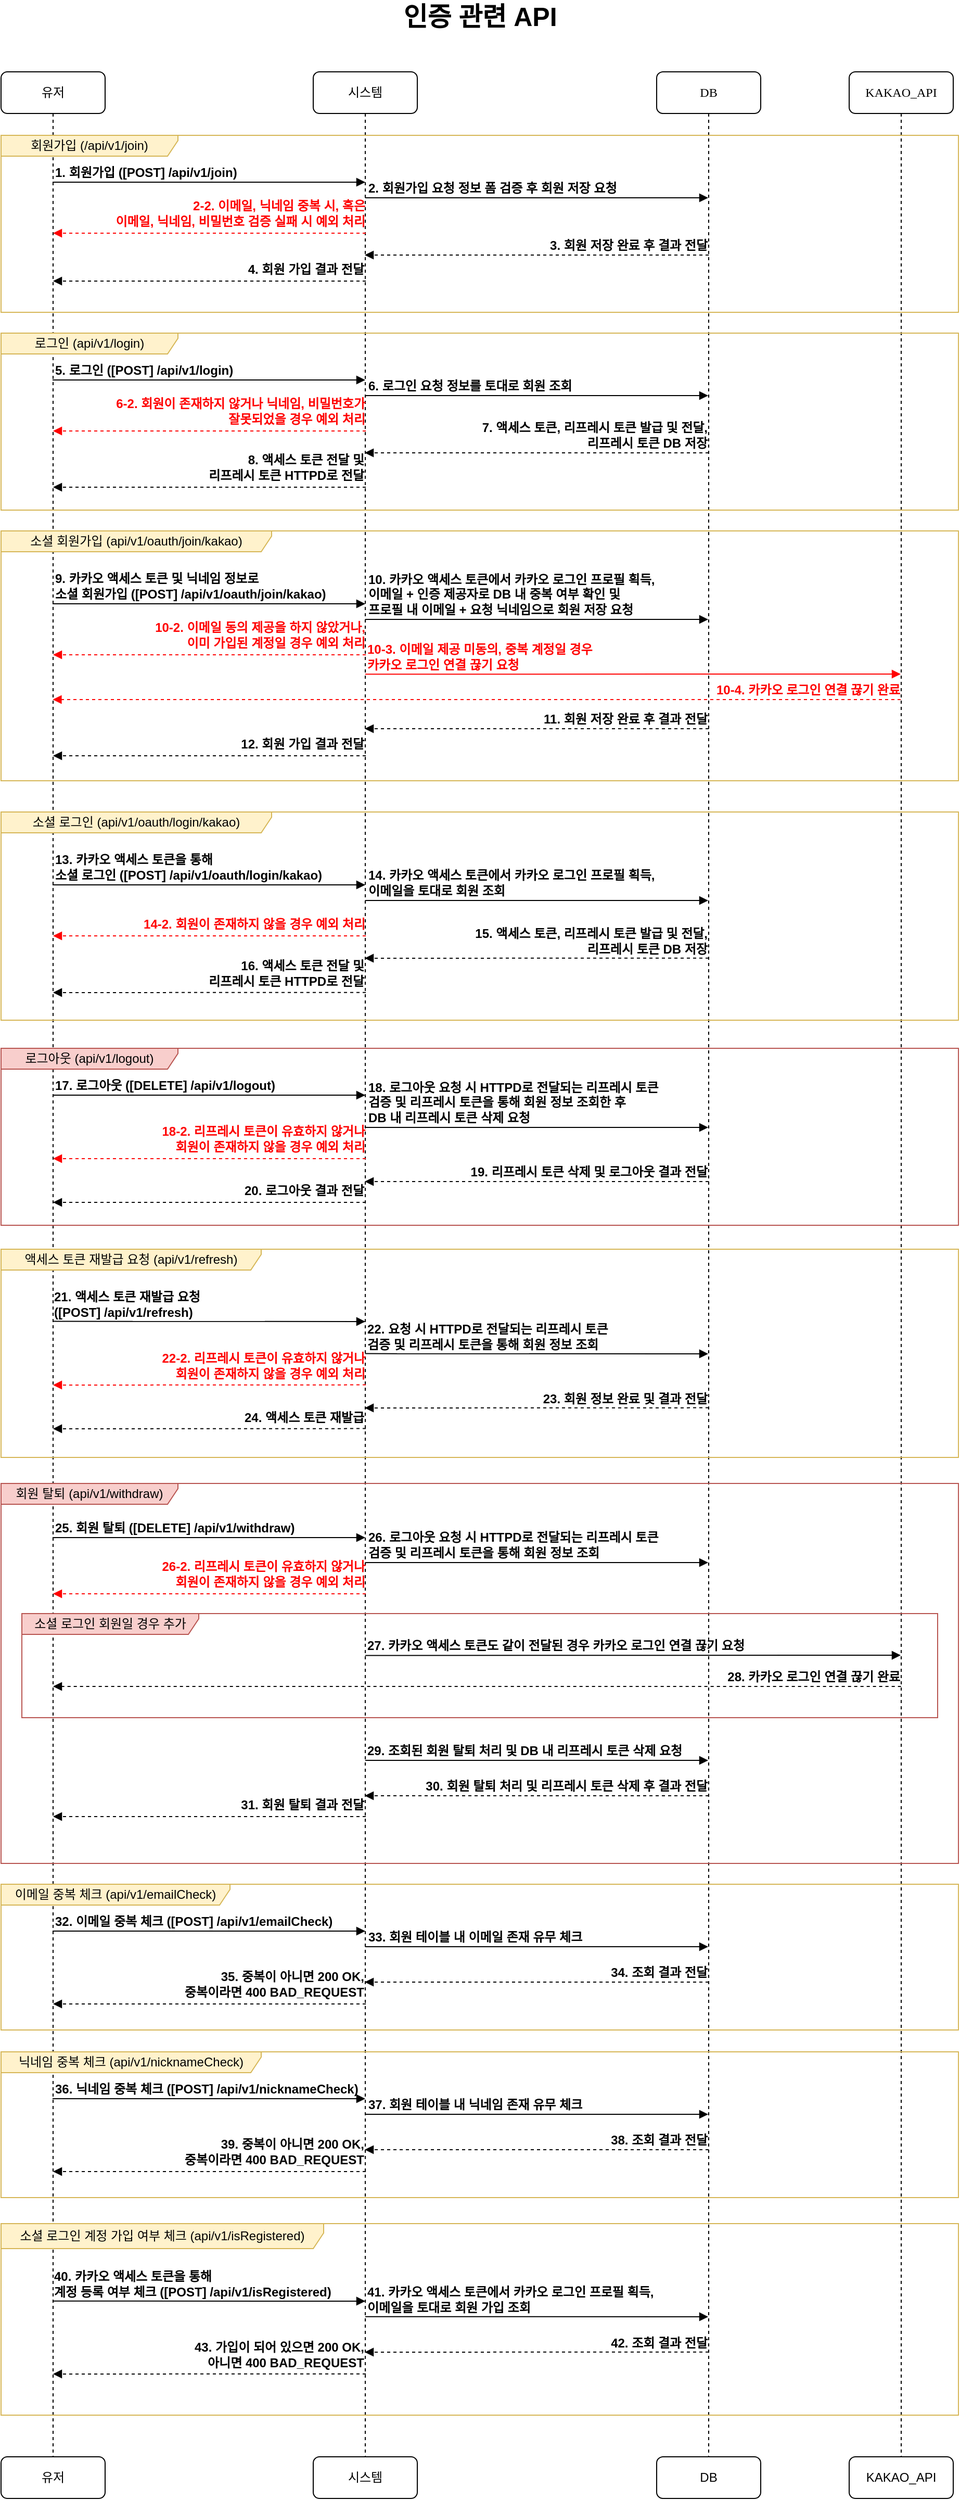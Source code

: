 <mxfile version="21.2.9" type="device">
  <diagram name="Page-1" id="13e1069c-82ec-6db2-03f1-153e76fe0fe0">
    <mxGraphModel dx="2206" dy="1175" grid="1" gridSize="10" guides="1" tooltips="1" connect="1" arrows="1" fold="1" page="1" pageScale="1" pageWidth="1100" pageHeight="850" background="none" math="0" shadow="0">
      <root>
        <mxCell id="0" />
        <mxCell id="1" parent="0" />
        <mxCell id="7baba1c4bc27f4b0-2" value="시스템" style="shape=umlLifeline;perimeter=lifelinePerimeter;whiteSpace=wrap;html=1;container=1;collapsible=0;recursiveResize=0;outlineConnect=0;rounded=1;shadow=0;comic=0;labelBackgroundColor=none;strokeWidth=1;fontFamily=Verdana;fontSize=12;align=center;" parent="1" vertex="1">
          <mxGeometry x="380" y="109" width="100" height="2291" as="geometry" />
        </mxCell>
        <mxCell id="d7kwrDIypniRsh-_axAG-21" value="&lt;div style=&quot;&quot;&gt;&lt;span style=&quot;background-color: initial;&quot;&gt;&lt;font face=&quot;Helvetica&quot;&gt;4. 회원 가입 결과 전달&lt;/font&gt;&lt;/span&gt;&lt;/div&gt;" style="html=1;verticalAlign=bottom;endArrow=block;labelBackgroundColor=none;fontFamily=Verdana;fontSize=12;edgeStyle=elbowEdgeStyle;elbow=vertical;align=right;dashed=1;fontStyle=1" parent="7baba1c4bc27f4b0-2" edge="1">
          <mxGeometry x="-0.997" y="-2" relative="1" as="geometry">
            <mxPoint x="50.5" y="201" as="sourcePoint" />
            <mxPoint x="-250" y="201" as="targetPoint" />
            <mxPoint as="offset" />
          </mxGeometry>
        </mxCell>
        <mxCell id="7baba1c4bc27f4b0-3" value="DB" style="shape=umlLifeline;perimeter=lifelinePerimeter;whiteSpace=wrap;html=1;container=1;collapsible=0;recursiveResize=0;outlineConnect=0;rounded=1;shadow=0;comic=0;labelBackgroundColor=none;strokeWidth=1;fontFamily=Verdana;fontSize=12;align=center;" parent="1" vertex="1">
          <mxGeometry x="710" y="109" width="100" height="2291" as="geometry" />
        </mxCell>
        <mxCell id="7baba1c4bc27f4b0-4" value="KAKAO_API" style="shape=umlLifeline;perimeter=lifelinePerimeter;whiteSpace=wrap;html=1;container=1;collapsible=0;recursiveResize=0;outlineConnect=0;rounded=1;shadow=0;comic=0;labelBackgroundColor=none;strokeWidth=1;fontFamily=Verdana;fontSize=12;align=center;" parent="1" vertex="1">
          <mxGeometry x="895" y="109" width="100" height="2291" as="geometry" />
        </mxCell>
        <mxCell id="7baba1c4bc27f4b0-8" value="유저" style="shape=umlLifeline;perimeter=lifelinePerimeter;whiteSpace=wrap;html=1;container=1;collapsible=0;recursiveResize=0;outlineConnect=0;rounded=1;shadow=0;comic=0;labelBackgroundColor=none;strokeWidth=1;fontFamily=Verdana;fontSize=12;align=center;" parent="1" vertex="1">
          <mxGeometry x="80" y="109" width="100" height="2291" as="geometry" />
        </mxCell>
        <mxCell id="7baba1c4bc27f4b0-11" value="&lt;font face=&quot;Helvetica&quot;&gt;1. 회원가입 ([POST] /api/v1/join)&lt;/font&gt;" style="html=1;verticalAlign=bottom;endArrow=block;labelBackgroundColor=none;fontFamily=Verdana;fontSize=12;edgeStyle=elbowEdgeStyle;elbow=vertical;align=left;fontStyle=1" parent="1" edge="1">
          <mxGeometry x="-1" relative="1" as="geometry">
            <mxPoint x="129.5" y="215" as="sourcePoint" />
            <mxPoint x="430" y="215" as="targetPoint" />
            <mxPoint as="offset" />
          </mxGeometry>
        </mxCell>
        <mxCell id="d7kwrDIypniRsh-_axAG-28" value="유저" style="rounded=1;whiteSpace=wrap;html=1;fontSize=12;" parent="1" vertex="1">
          <mxGeometry x="80" y="2400" width="100" height="40" as="geometry" />
        </mxCell>
        <mxCell id="d7kwrDIypniRsh-_axAG-29" value="시스템" style="rounded=1;whiteSpace=wrap;html=1;fontSize=12;" parent="1" vertex="1">
          <mxGeometry x="380" y="2400" width="100" height="40" as="geometry" />
        </mxCell>
        <mxCell id="d7kwrDIypniRsh-_axAG-30" value="DB" style="rounded=1;whiteSpace=wrap;html=1;fontSize=12;" parent="1" vertex="1">
          <mxGeometry x="710" y="2400" width="100" height="40" as="geometry" />
        </mxCell>
        <mxCell id="d7kwrDIypniRsh-_axAG-31" value="KAKAO_API" style="rounded=1;whiteSpace=wrap;html=1;fontSize=12;" parent="1" vertex="1">
          <mxGeometry x="895" y="2400" width="100" height="40" as="geometry" />
        </mxCell>
        <mxCell id="d7kwrDIypniRsh-_axAG-33" value="&lt;span style=&quot;font-size: 25px;&quot;&gt;&lt;b&gt;인증 관련 API&lt;/b&gt;&lt;/span&gt;" style="text;html=1;strokeColor=none;fillColor=none;align=center;verticalAlign=middle;whiteSpace=wrap;rounded=0;fontSize=12;" parent="1" vertex="1">
          <mxGeometry x="297.5" y="40" width="485" height="30" as="geometry" />
        </mxCell>
        <mxCell id="XTyQyYrYn9rvqkkp8Cmc-2" value="&lt;font face=&quot;Helvetica&quot;&gt;3. 회원 저장 완료 후 결과 전달&lt;br&gt;&lt;/font&gt;" style="html=1;verticalAlign=bottom;endArrow=block;labelBackgroundColor=none;fontFamily=Verdana;fontSize=12;edgeStyle=elbowEdgeStyle;elbow=vertical;align=right;dashed=1;fontStyle=1" parent="1" edge="1">
          <mxGeometry x="-1" relative="1" as="geometry">
            <mxPoint x="760" y="285" as="sourcePoint" />
            <mxPoint x="429.5" y="285" as="targetPoint" />
            <mxPoint as="offset" />
          </mxGeometry>
        </mxCell>
        <mxCell id="XTyQyYrYn9rvqkkp8Cmc-4" value="회원가입 (/api/v1/join)" style="shape=umlFrame;whiteSpace=wrap;html=1;pointerEvents=0;width=170;height=20;fillColor=#fff2cc;strokeColor=#d6b656;" parent="1" vertex="1">
          <mxGeometry x="80" y="170" width="920" height="170" as="geometry" />
        </mxCell>
        <mxCell id="XTyQyYrYn9rvqkkp8Cmc-17" value="&lt;div style=&quot;&quot;&gt;&lt;font face=&quot;Helvetica&quot; color=&quot;#ff0000&quot;&gt;2-2. 이메일, 닉네임 중복 시, 혹은&lt;/font&gt;&lt;/div&gt;&lt;div style=&quot;&quot;&gt;&lt;font face=&quot;Helvetica&quot; color=&quot;#ff0000&quot;&gt;이메일, 닉네임, 비밀번호 검증 실패 시 예외 처리&lt;/font&gt;&lt;/div&gt;" style="html=1;verticalAlign=bottom;endArrow=block;labelBackgroundColor=none;fontFamily=Verdana;fontSize=12;edgeStyle=elbowEdgeStyle;elbow=vertical;align=right;dashed=1;fontStyle=1;strokeColor=#ff0000;" parent="1" edge="1">
          <mxGeometry x="-1" y="-2" relative="1" as="geometry">
            <mxPoint x="430.5" y="264" as="sourcePoint" />
            <mxPoint x="130" y="264" as="targetPoint" />
            <mxPoint as="offset" />
          </mxGeometry>
        </mxCell>
        <mxCell id="d7kwrDIypniRsh-_axAG-19" value="2. 회원가입 요청 정보 폼 검증 후 회원 저장 요청" style="html=1;verticalAlign=bottom;endArrow=block;labelBackgroundColor=none;fontFamily=Helvetica;fontSize=12;edgeStyle=elbowEdgeStyle;elbow=vertical;align=left;exitX=0.5;exitY=0.193;exitDx=0;exitDy=0;exitPerimeter=0;fontStyle=1" parent="1" edge="1">
          <mxGeometry x="-0.998" relative="1" as="geometry">
            <mxPoint x="430" y="230" as="sourcePoint" />
            <mxPoint x="759.5" y="230" as="targetPoint" />
            <mxPoint as="offset" />
          </mxGeometry>
        </mxCell>
        <mxCell id="efj_H7i_S5H2ew-vdAwM-2" value="&lt;div style=&quot;&quot;&gt;&lt;span style=&quot;background-color: initial;&quot;&gt;&lt;font face=&quot;Helvetica&quot;&gt;8. 액세스 토큰 전달 및&lt;/font&gt;&lt;/span&gt;&lt;/div&gt;&lt;div style=&quot;&quot;&gt;&lt;span style=&quot;background-color: initial;&quot;&gt;&lt;font face=&quot;Helvetica&quot;&gt;리프레시 토큰 HTTPD로 전달&lt;/font&gt;&lt;/span&gt;&lt;/div&gt;" style="html=1;verticalAlign=bottom;endArrow=block;labelBackgroundColor=none;fontFamily=Verdana;fontSize=12;edgeStyle=elbowEdgeStyle;elbow=vertical;align=right;dashed=1;fontStyle=1" edge="1" parent="1">
          <mxGeometry x="-0.997" y="-2" relative="1" as="geometry">
            <mxPoint x="430.5" y="508" as="sourcePoint" />
            <mxPoint x="130" y="508" as="targetPoint" />
            <mxPoint as="offset" />
          </mxGeometry>
        </mxCell>
        <mxCell id="efj_H7i_S5H2ew-vdAwM-3" value="&lt;font face=&quot;Helvetica&quot;&gt;5. 로그인 ([POST] /api/v1/login)&lt;/font&gt;" style="html=1;verticalAlign=bottom;endArrow=block;labelBackgroundColor=none;fontFamily=Verdana;fontSize=12;edgeStyle=elbowEdgeStyle;elbow=vertical;align=left;fontStyle=1" edge="1" parent="1">
          <mxGeometry x="-1" relative="1" as="geometry">
            <mxPoint x="129.5" y="405" as="sourcePoint" />
            <mxPoint x="430" y="405" as="targetPoint" />
            <mxPoint as="offset" />
          </mxGeometry>
        </mxCell>
        <mxCell id="efj_H7i_S5H2ew-vdAwM-4" value="&lt;font face=&quot;Helvetica&quot;&gt;7. 액세스 토큰, 리프레시 토큰 발급 및 전달,&lt;br&gt;리프레시 토큰 DB 저장&lt;br&gt;&lt;/font&gt;" style="html=1;verticalAlign=bottom;endArrow=block;labelBackgroundColor=none;fontFamily=Verdana;fontSize=12;edgeStyle=elbowEdgeStyle;elbow=vertical;align=right;dashed=1;fontStyle=1" edge="1" parent="1">
          <mxGeometry x="-1" relative="1" as="geometry">
            <mxPoint x="760" y="475" as="sourcePoint" />
            <mxPoint x="429.5" y="475" as="targetPoint" />
            <mxPoint as="offset" />
          </mxGeometry>
        </mxCell>
        <mxCell id="efj_H7i_S5H2ew-vdAwM-5" value="로그인 (api/v1/login)" style="shape=umlFrame;whiteSpace=wrap;html=1;pointerEvents=0;width=170;height=20;fillColor=#fff2cc;strokeColor=#d6b656;" vertex="1" parent="1">
          <mxGeometry x="80" y="360" width="920" height="170" as="geometry" />
        </mxCell>
        <mxCell id="efj_H7i_S5H2ew-vdAwM-6" value="&lt;div style=&quot;&quot;&gt;&lt;font face=&quot;Helvetica&quot; color=&quot;#ff0000&quot;&gt;6-2. 회원이 존재하지 않거나 닉네임, 비밀번호가&lt;/font&gt;&lt;/div&gt;&lt;div style=&quot;&quot;&gt;&lt;font face=&quot;Helvetica&quot; color=&quot;#ff0000&quot;&gt;잘못되었을 경우 예외 처리&lt;/font&gt;&lt;/div&gt;" style="html=1;verticalAlign=bottom;endArrow=block;labelBackgroundColor=none;fontFamily=Verdana;fontSize=12;edgeStyle=elbowEdgeStyle;elbow=vertical;align=right;dashed=1;fontStyle=1;strokeColor=#ff0000;" edge="1" parent="1">
          <mxGeometry x="-1" y="-2" relative="1" as="geometry">
            <mxPoint x="430.5" y="454" as="sourcePoint" />
            <mxPoint x="130" y="454" as="targetPoint" />
            <mxPoint as="offset" />
          </mxGeometry>
        </mxCell>
        <mxCell id="efj_H7i_S5H2ew-vdAwM-7" value="6. 로그인 요청 정보를 토대로 회원 조회" style="html=1;verticalAlign=bottom;endArrow=block;labelBackgroundColor=none;fontFamily=Helvetica;fontSize=12;edgeStyle=elbowEdgeStyle;elbow=vertical;align=left;exitX=0.5;exitY=0.193;exitDx=0;exitDy=0;exitPerimeter=0;fontStyle=1" edge="1" parent="1">
          <mxGeometry x="-0.998" relative="1" as="geometry">
            <mxPoint x="430" y="420" as="sourcePoint" />
            <mxPoint x="759.5" y="420" as="targetPoint" />
            <mxPoint as="offset" />
          </mxGeometry>
        </mxCell>
        <mxCell id="efj_H7i_S5H2ew-vdAwM-9" value="&lt;div style=&quot;&quot;&gt;&lt;span style=&quot;background-color: initial;&quot;&gt;&lt;font face=&quot;Helvetica&quot;&gt;12. 회원 가입 결과 전달&lt;/font&gt;&lt;/span&gt;&lt;/div&gt;" style="html=1;verticalAlign=bottom;endArrow=block;labelBackgroundColor=none;fontFamily=Verdana;fontSize=12;edgeStyle=elbowEdgeStyle;elbow=vertical;align=right;dashed=1;fontStyle=1" edge="1" parent="1">
          <mxGeometry x="-0.997" y="-2" relative="1" as="geometry">
            <mxPoint x="430.5" y="766" as="sourcePoint" />
            <mxPoint x="130" y="766" as="targetPoint" />
            <mxPoint as="offset" />
          </mxGeometry>
        </mxCell>
        <mxCell id="efj_H7i_S5H2ew-vdAwM-10" value="&lt;font face=&quot;Helvetica&quot;&gt;9. 카카오 액세스 토큰 및 닉네임 정보로&lt;br&gt;소셜 회원가입 ([POST] /api/v1/oauth/join/kakao)&lt;/font&gt;" style="html=1;verticalAlign=bottom;endArrow=block;labelBackgroundColor=none;fontFamily=Verdana;fontSize=12;edgeStyle=elbowEdgeStyle;elbow=vertical;align=left;fontStyle=1" edge="1" parent="1">
          <mxGeometry x="-0.998" relative="1" as="geometry">
            <mxPoint x="129.5" y="620" as="sourcePoint" />
            <mxPoint x="430" y="620" as="targetPoint" />
            <mxPoint as="offset" />
          </mxGeometry>
        </mxCell>
        <mxCell id="efj_H7i_S5H2ew-vdAwM-11" value="&lt;font face=&quot;Helvetica&quot;&gt;11. 회원 저장 완료 후 결과 전달&lt;br&gt;&lt;/font&gt;" style="html=1;verticalAlign=bottom;endArrow=block;labelBackgroundColor=none;fontFamily=Verdana;fontSize=12;edgeStyle=elbowEdgeStyle;elbow=vertical;align=right;dashed=1;fontStyle=1" edge="1" parent="1">
          <mxGeometry x="-1" relative="1" as="geometry">
            <mxPoint x="760" y="740" as="sourcePoint" />
            <mxPoint x="429.5" y="740" as="targetPoint" />
            <mxPoint as="offset" />
          </mxGeometry>
        </mxCell>
        <mxCell id="efj_H7i_S5H2ew-vdAwM-12" value="소셜 회원가입 (api/v1/oauth/join/kakao)" style="shape=umlFrame;whiteSpace=wrap;html=1;pointerEvents=0;width=260;height=20;fillColor=#fff2cc;strokeColor=#d6b656;" vertex="1" parent="1">
          <mxGeometry x="80" y="550" width="920" height="240" as="geometry" />
        </mxCell>
        <mxCell id="efj_H7i_S5H2ew-vdAwM-13" value="&lt;div style=&quot;&quot;&gt;&lt;font face=&quot;Helvetica&quot; color=&quot;#ff0000&quot;&gt;10-2. 이메일 동의 제공을 하지 않았거나,&lt;/font&gt;&lt;/div&gt;&lt;div style=&quot;&quot;&gt;&lt;font face=&quot;Helvetica&quot; color=&quot;#ff0000&quot;&gt;이미 가입된 계정일 경우 예외 처리&lt;/font&gt;&lt;/div&gt;" style="html=1;verticalAlign=bottom;endArrow=block;labelBackgroundColor=none;fontFamily=Verdana;fontSize=12;edgeStyle=elbowEdgeStyle;elbow=vertical;align=right;dashed=1;fontStyle=1;strokeColor=#ff0000;" edge="1" parent="1">
          <mxGeometry x="-1" y="-2" relative="1" as="geometry">
            <mxPoint x="430.5" y="669" as="sourcePoint" />
            <mxPoint x="130" y="669" as="targetPoint" />
            <mxPoint as="offset" />
          </mxGeometry>
        </mxCell>
        <mxCell id="efj_H7i_S5H2ew-vdAwM-14" value="10. 카카오 액세스 토큰에서 카카오 로그인 프로필 획득,&lt;br&gt;이메일 + 인증 제공자로 DB 내 중복 여부 확인 및&lt;br&gt;프로필 내 이메일 + 요청 닉네임으로 회원 저장 요청" style="html=1;verticalAlign=bottom;endArrow=block;labelBackgroundColor=none;fontFamily=Helvetica;fontSize=12;edgeStyle=elbowEdgeStyle;elbow=vertical;align=left;exitX=0.5;exitY=0.193;exitDx=0;exitDy=0;exitPerimeter=0;fontStyle=1" edge="1" parent="1">
          <mxGeometry x="-0.998" relative="1" as="geometry">
            <mxPoint x="430" y="635" as="sourcePoint" />
            <mxPoint x="759.5" y="635" as="targetPoint" />
            <mxPoint as="offset" />
          </mxGeometry>
        </mxCell>
        <mxCell id="efj_H7i_S5H2ew-vdAwM-17" value="&lt;font face=&quot;Helvetica&quot;&gt;10-4. 카카오 로그인 연결 끊기 완료&lt;br&gt;&lt;/font&gt;" style="html=1;verticalAlign=bottom;endArrow=block;labelBackgroundColor=none;fontFamily=Verdana;fontSize=12;edgeStyle=elbowEdgeStyle;elbow=vertical;align=right;dashed=1;fontStyle=1;fontColor=#ff0000;strokeColor=#ff0000;" edge="1" parent="1">
          <mxGeometry x="-1" relative="1" as="geometry">
            <mxPoint x="944.5" y="712" as="sourcePoint" />
            <mxPoint x="129.667" y="712" as="targetPoint" />
            <mxPoint as="offset" />
            <Array as="points">
              <mxPoint x="392" y="712" />
            </Array>
          </mxGeometry>
        </mxCell>
        <mxCell id="efj_H7i_S5H2ew-vdAwM-19" value="&lt;font face=&quot;Helvetica&quot;&gt;13. 카카오 액세스 토큰을 통해&lt;br&gt;소셜 로그인 ([POST] /api/v1/oauth/login/kakao)&lt;/font&gt;" style="html=1;verticalAlign=bottom;endArrow=block;labelBackgroundColor=none;fontFamily=Verdana;fontSize=12;edgeStyle=elbowEdgeStyle;elbow=vertical;align=left;fontStyle=1" edge="1" parent="1">
          <mxGeometry x="-0.998" relative="1" as="geometry">
            <mxPoint x="129.5" y="890" as="sourcePoint" />
            <mxPoint x="430" y="890" as="targetPoint" />
            <mxPoint as="offset" />
          </mxGeometry>
        </mxCell>
        <mxCell id="efj_H7i_S5H2ew-vdAwM-21" value="소셜 로그인 (api/v1/oauth/login/kakao)" style="shape=umlFrame;whiteSpace=wrap;html=1;pointerEvents=0;width=260;height=20;fillColor=#fff2cc;strokeColor=#d6b656;" vertex="1" parent="1">
          <mxGeometry x="80" y="820" width="920" height="200" as="geometry" />
        </mxCell>
        <mxCell id="efj_H7i_S5H2ew-vdAwM-22" value="&lt;div style=&quot;&quot;&gt;&lt;font face=&quot;Helvetica&quot; color=&quot;#ff0000&quot;&gt;14-2. 회원이 존재하지 않을 경우 예외 처리&lt;/font&gt;&lt;/div&gt;" style="html=1;verticalAlign=bottom;endArrow=block;labelBackgroundColor=none;fontFamily=Verdana;fontSize=12;edgeStyle=elbowEdgeStyle;elbow=vertical;align=right;dashed=1;fontStyle=1;strokeColor=#ff0000;" edge="1" parent="1">
          <mxGeometry x="-1" y="-2" relative="1" as="geometry">
            <mxPoint x="430.5" y="939" as="sourcePoint" />
            <mxPoint x="130" y="939" as="targetPoint" />
            <mxPoint as="offset" />
          </mxGeometry>
        </mxCell>
        <mxCell id="efj_H7i_S5H2ew-vdAwM-23" value="14. 카카오 액세스 토큰에서 카카오 로그인 프로필 획득,&lt;br&gt;이메일을 토대로 회원 조회" style="html=1;verticalAlign=bottom;endArrow=block;labelBackgroundColor=none;fontFamily=Helvetica;fontSize=12;edgeStyle=elbowEdgeStyle;elbow=vertical;align=left;exitX=0.5;exitY=0.193;exitDx=0;exitDy=0;exitPerimeter=0;fontStyle=1" edge="1" parent="1">
          <mxGeometry x="-0.998" relative="1" as="geometry">
            <mxPoint x="430" y="905" as="sourcePoint" />
            <mxPoint x="759.5" y="905" as="targetPoint" />
            <mxPoint as="offset" />
          </mxGeometry>
        </mxCell>
        <mxCell id="efj_H7i_S5H2ew-vdAwM-26" value="&lt;div style=&quot;&quot;&gt;&lt;span style=&quot;background-color: initial;&quot;&gt;&lt;font face=&quot;Helvetica&quot;&gt;16. 액세스 토큰 전달 및&lt;/font&gt;&lt;/span&gt;&lt;/div&gt;&lt;div style=&quot;&quot;&gt;&lt;span style=&quot;background-color: initial;&quot;&gt;&lt;font face=&quot;Helvetica&quot;&gt;리프레시 토큰 HTTPD로 전달&lt;/font&gt;&lt;/span&gt;&lt;/div&gt;" style="html=1;verticalAlign=bottom;endArrow=block;labelBackgroundColor=none;fontFamily=Verdana;fontSize=12;edgeStyle=elbowEdgeStyle;elbow=vertical;align=right;dashed=1;fontStyle=1" edge="1" parent="1">
          <mxGeometry x="-0.997" y="-2" relative="1" as="geometry">
            <mxPoint x="430.5" y="993.33" as="sourcePoint" />
            <mxPoint x="130" y="993.33" as="targetPoint" />
            <mxPoint as="offset" />
          </mxGeometry>
        </mxCell>
        <mxCell id="efj_H7i_S5H2ew-vdAwM-27" value="&lt;font face=&quot;Helvetica&quot;&gt;15. 액세스 토큰, 리프레시 토큰 발급 및 전달,&lt;br&gt;리프레시 토큰 DB 저장&lt;br&gt;&lt;/font&gt;" style="html=1;verticalAlign=bottom;endArrow=block;labelBackgroundColor=none;fontFamily=Verdana;fontSize=12;edgeStyle=elbowEdgeStyle;elbow=vertical;align=right;dashed=1;fontStyle=1" edge="1" parent="1">
          <mxGeometry x="-1" relative="1" as="geometry">
            <mxPoint x="760" y="960.33" as="sourcePoint" />
            <mxPoint x="429.5" y="960.33" as="targetPoint" />
            <mxPoint as="offset" />
          </mxGeometry>
        </mxCell>
        <mxCell id="efj_H7i_S5H2ew-vdAwM-28" value="&lt;div style=&quot;&quot;&gt;&lt;font face=&quot;Helvetica&quot;&gt;20. 로그아웃 결과 전달&lt;/font&gt;&lt;/div&gt;" style="html=1;verticalAlign=bottom;endArrow=block;labelBackgroundColor=none;fontFamily=Verdana;fontSize=12;edgeStyle=elbowEdgeStyle;elbow=vertical;align=right;dashed=1;fontStyle=1" edge="1" parent="1">
          <mxGeometry x="-0.997" y="-2" relative="1" as="geometry">
            <mxPoint x="430.5" y="1195" as="sourcePoint" />
            <mxPoint x="130" y="1195" as="targetPoint" />
            <mxPoint as="offset" />
          </mxGeometry>
        </mxCell>
        <mxCell id="efj_H7i_S5H2ew-vdAwM-29" value="&lt;font face=&quot;Helvetica&quot;&gt;17. 로그아웃 ([DELETE] /api/v1/logout)&lt;/font&gt;" style="html=1;verticalAlign=bottom;endArrow=block;labelBackgroundColor=none;fontFamily=Verdana;fontSize=12;edgeStyle=elbowEdgeStyle;elbow=vertical;align=left;fontStyle=1" edge="1" parent="1">
          <mxGeometry x="-1" relative="1" as="geometry">
            <mxPoint x="129.5" y="1092" as="sourcePoint" />
            <mxPoint x="430" y="1092" as="targetPoint" />
            <mxPoint as="offset" />
          </mxGeometry>
        </mxCell>
        <mxCell id="efj_H7i_S5H2ew-vdAwM-30" value="&lt;font face=&quot;Helvetica&quot;&gt;19. 리프레시 토큰 삭제 및 로그아웃 결과 전달&lt;br&gt;&lt;/font&gt;" style="html=1;verticalAlign=bottom;endArrow=block;labelBackgroundColor=none;fontFamily=Verdana;fontSize=12;edgeStyle=elbowEdgeStyle;elbow=vertical;align=right;dashed=1;fontStyle=1" edge="1" parent="1">
          <mxGeometry x="-1" relative="1" as="geometry">
            <mxPoint x="760" y="1175" as="sourcePoint" />
            <mxPoint x="429.5" y="1175" as="targetPoint" />
            <mxPoint as="offset" />
          </mxGeometry>
        </mxCell>
        <mxCell id="efj_H7i_S5H2ew-vdAwM-31" value="로그아웃 (api/v1/logout)" style="shape=umlFrame;whiteSpace=wrap;html=1;pointerEvents=0;width=170;height=20;fillColor=#f8cecc;strokeColor=#b85450;" vertex="1" parent="1">
          <mxGeometry x="80" y="1047" width="920" height="170" as="geometry" />
        </mxCell>
        <mxCell id="efj_H7i_S5H2ew-vdAwM-32" value="&lt;div style=&quot;&quot;&gt;&lt;font face=&quot;Helvetica&quot; color=&quot;#ff0000&quot;&gt;18-2. 리프레시 토큰이 유효하지 않거나&lt;/font&gt;&lt;/div&gt;&lt;div style=&quot;&quot;&gt;&lt;font face=&quot;Helvetica&quot; color=&quot;#ff0000&quot;&gt;회원이 존재하지 않을 경우 예외 처리&lt;/font&gt;&lt;/div&gt;" style="html=1;verticalAlign=bottom;endArrow=block;labelBackgroundColor=none;fontFamily=Verdana;fontSize=12;edgeStyle=elbowEdgeStyle;elbow=vertical;align=right;dashed=1;fontStyle=1;strokeColor=#ff0000;" edge="1" parent="1">
          <mxGeometry x="-1" y="-2" relative="1" as="geometry">
            <mxPoint x="430.5" y="1153" as="sourcePoint" />
            <mxPoint x="130" y="1153" as="targetPoint" />
            <mxPoint as="offset" />
          </mxGeometry>
        </mxCell>
        <mxCell id="efj_H7i_S5H2ew-vdAwM-33" value="18. 로그아웃 요청 시 HTTPD로 전달되는 리프레시 토큰&lt;br&gt;검증 및 리프레시 토큰을 통해 회원 정보 조회한 후&lt;br&gt;DB 내 리프레시 토큰 삭제 요청" style="html=1;verticalAlign=bottom;endArrow=block;labelBackgroundColor=none;fontFamily=Helvetica;fontSize=12;edgeStyle=elbowEdgeStyle;elbow=vertical;align=left;exitX=0.5;exitY=0.193;exitDx=0;exitDy=0;exitPerimeter=0;fontStyle=1" edge="1" parent="1">
          <mxGeometry x="-0.998" relative="1" as="geometry">
            <mxPoint x="430" y="1123" as="sourcePoint" />
            <mxPoint x="759.5" y="1123" as="targetPoint" />
            <mxPoint as="offset" />
          </mxGeometry>
        </mxCell>
        <mxCell id="efj_H7i_S5H2ew-vdAwM-34" value="&lt;div style=&quot;&quot;&gt;&lt;font face=&quot;Helvetica&quot;&gt;24. 액세스 토큰 재발급&lt;/font&gt;&lt;/div&gt;" style="html=1;verticalAlign=bottom;endArrow=block;labelBackgroundColor=none;fontFamily=Verdana;fontSize=12;edgeStyle=elbowEdgeStyle;elbow=vertical;align=right;dashed=1;fontStyle=1" edge="1" parent="1">
          <mxGeometry x="-0.997" y="-2" relative="1" as="geometry">
            <mxPoint x="430.5" y="1412.3" as="sourcePoint" />
            <mxPoint x="130" y="1412.3" as="targetPoint" />
            <mxPoint as="offset" />
          </mxGeometry>
        </mxCell>
        <mxCell id="efj_H7i_S5H2ew-vdAwM-35" value="&lt;font face=&quot;Helvetica&quot;&gt;21. 액세스 토큰 재발급 요청&lt;br&gt;([POST] /api/v1/refresh)&lt;/font&gt;" style="html=1;verticalAlign=bottom;endArrow=block;labelBackgroundColor=none;fontFamily=Verdana;fontSize=12;edgeStyle=elbowEdgeStyle;elbow=vertical;align=left;fontStyle=1" edge="1" parent="1">
          <mxGeometry x="-1" relative="1" as="geometry">
            <mxPoint x="129.5" y="1309.3" as="sourcePoint" />
            <mxPoint x="430" y="1309.3" as="targetPoint" />
            <mxPoint as="offset" />
          </mxGeometry>
        </mxCell>
        <mxCell id="efj_H7i_S5H2ew-vdAwM-36" value="&lt;font face=&quot;Helvetica&quot;&gt;23. 회원 정보 완료 및 결과 전달&lt;br&gt;&lt;/font&gt;" style="html=1;verticalAlign=bottom;endArrow=block;labelBackgroundColor=none;fontFamily=Verdana;fontSize=12;edgeStyle=elbowEdgeStyle;elbow=vertical;align=right;dashed=1;fontStyle=1" edge="1" parent="1">
          <mxGeometry x="-1" relative="1" as="geometry">
            <mxPoint x="760" y="1392.3" as="sourcePoint" />
            <mxPoint x="429.5" y="1392.3" as="targetPoint" />
            <mxPoint as="offset" />
          </mxGeometry>
        </mxCell>
        <mxCell id="efj_H7i_S5H2ew-vdAwM-37" value="액세스 토큰 재발급 요청 (api/v1/refresh)" style="shape=umlFrame;whiteSpace=wrap;html=1;pointerEvents=0;width=250;height=20;fillColor=#fff2cc;strokeColor=#d6b656;" vertex="1" parent="1">
          <mxGeometry x="80" y="1240" width="920" height="200" as="geometry" />
        </mxCell>
        <mxCell id="efj_H7i_S5H2ew-vdAwM-38" value="&lt;div style=&quot;&quot;&gt;&lt;font face=&quot;Helvetica&quot; color=&quot;#ff0000&quot;&gt;22-2. 리프레시 토큰이 유효하지 않거나&lt;/font&gt;&lt;/div&gt;&lt;div style=&quot;&quot;&gt;&lt;font face=&quot;Helvetica&quot; color=&quot;#ff0000&quot;&gt;회원이 존재하지 않을 경우 예외 처리&lt;/font&gt;&lt;/div&gt;" style="html=1;verticalAlign=bottom;endArrow=block;labelBackgroundColor=none;fontFamily=Verdana;fontSize=12;edgeStyle=elbowEdgeStyle;elbow=vertical;align=right;dashed=1;fontStyle=1;strokeColor=#ff0000;" edge="1" parent="1">
          <mxGeometry x="-1" y="-2" relative="1" as="geometry">
            <mxPoint x="430.5" y="1370.3" as="sourcePoint" />
            <mxPoint x="130" y="1370.3" as="targetPoint" />
            <mxPoint as="offset" />
          </mxGeometry>
        </mxCell>
        <mxCell id="efj_H7i_S5H2ew-vdAwM-39" value="22. 요청 시 HTTPD로 전달되는 리프레시 토큰&lt;br&gt;검증 및 리프레시 토큰을 통해 회원 정보 조회" style="html=1;verticalAlign=bottom;endArrow=block;labelBackgroundColor=none;fontFamily=Helvetica;fontSize=12;edgeStyle=elbowEdgeStyle;elbow=vertical;align=left;exitX=0.5;exitY=0.193;exitDx=0;exitDy=0;exitPerimeter=0;fontStyle=1" edge="1" parent="1">
          <mxGeometry x="-0.998" relative="1" as="geometry">
            <mxPoint x="430" y="1340.3" as="sourcePoint" />
            <mxPoint x="759.5" y="1340.3" as="targetPoint" />
            <mxPoint as="offset" />
          </mxGeometry>
        </mxCell>
        <mxCell id="efj_H7i_S5H2ew-vdAwM-41" value="&lt;font face=&quot;Helvetica&quot;&gt;25. 회원 탈퇴 ([DELETE] /api/v1/withdraw)&lt;/font&gt;" style="html=1;verticalAlign=bottom;endArrow=block;labelBackgroundColor=none;fontFamily=Verdana;fontSize=12;edgeStyle=elbowEdgeStyle;elbow=vertical;align=left;fontStyle=1" edge="1" parent="1">
          <mxGeometry x="-1" relative="1" as="geometry">
            <mxPoint x="129.5" y="1517" as="sourcePoint" />
            <mxPoint x="430" y="1517" as="targetPoint" />
            <mxPoint as="offset" />
          </mxGeometry>
        </mxCell>
        <mxCell id="efj_H7i_S5H2ew-vdAwM-43" value="회원 탈퇴 (api/v1/withdraw)" style="shape=umlFrame;whiteSpace=wrap;html=1;pointerEvents=0;width=170;height=20;fillColor=#f8cecc;strokeColor=#b85450;" vertex="1" parent="1">
          <mxGeometry x="80" y="1465" width="920" height="365" as="geometry" />
        </mxCell>
        <mxCell id="efj_H7i_S5H2ew-vdAwM-44" value="&lt;div style=&quot;&quot;&gt;&lt;font face=&quot;Helvetica&quot; color=&quot;#ff0000&quot;&gt;26-2. 리프레시 토큰이 유효하지 않거나&lt;/font&gt;&lt;/div&gt;&lt;div style=&quot;&quot;&gt;&lt;font face=&quot;Helvetica&quot; color=&quot;#ff0000&quot;&gt;회원이 존재하지 않을 경우 예외 처리&lt;/font&gt;&lt;/div&gt;" style="html=1;verticalAlign=bottom;endArrow=block;labelBackgroundColor=none;fontFamily=Verdana;fontSize=12;edgeStyle=elbowEdgeStyle;elbow=vertical;align=right;dashed=1;fontStyle=1;strokeColor=#ff0000;" edge="1" parent="1">
          <mxGeometry x="-1" y="-2" relative="1" as="geometry">
            <mxPoint x="430.5" y="1571" as="sourcePoint" />
            <mxPoint x="130" y="1571" as="targetPoint" />
            <mxPoint as="offset" />
          </mxGeometry>
        </mxCell>
        <mxCell id="efj_H7i_S5H2ew-vdAwM-45" value="26. 로그아웃 요청 시 HTTPD로 전달되는 리프레시 토큰&lt;br&gt;검증 및 리프레시 토큰을 통해 회원 정보 조회" style="html=1;verticalAlign=bottom;endArrow=block;labelBackgroundColor=none;fontFamily=Helvetica;fontSize=12;edgeStyle=elbowEdgeStyle;elbow=vertical;align=left;exitX=0.5;exitY=0.193;exitDx=0;exitDy=0;exitPerimeter=0;fontStyle=1" edge="1" parent="1">
          <mxGeometry x="-0.998" relative="1" as="geometry">
            <mxPoint x="430" y="1541" as="sourcePoint" />
            <mxPoint x="759.5" y="1541" as="targetPoint" />
            <mxPoint as="offset" />
          </mxGeometry>
        </mxCell>
        <mxCell id="efj_H7i_S5H2ew-vdAwM-46" value="27. 카카오 액세스 토큰도 같이 전달된 경우 카카오 로그인 연결 끊기 요청" style="html=1;verticalAlign=bottom;endArrow=block;labelBackgroundColor=none;fontFamily=Helvetica;fontSize=12;edgeStyle=elbowEdgeStyle;elbow=vertical;align=left;exitX=0.5;exitY=0.193;exitDx=0;exitDy=0;exitPerimeter=0;fontStyle=1" edge="1" parent="1" target="7baba1c4bc27f4b0-4">
          <mxGeometry x="-0.998" relative="1" as="geometry">
            <mxPoint x="430" y="1630.22" as="sourcePoint" />
            <mxPoint x="759.5" y="1630.22" as="targetPoint" />
            <mxPoint as="offset" />
          </mxGeometry>
        </mxCell>
        <mxCell id="efj_H7i_S5H2ew-vdAwM-47" value="10-3. 이메일 제공 미동의, 중복 계정일 경우&lt;br&gt;카카오 로그인 연결 끊기 요청" style="html=1;verticalAlign=bottom;endArrow=block;labelBackgroundColor=none;fontFamily=Helvetica;fontSize=12;edgeStyle=elbowEdgeStyle;elbow=vertical;align=left;exitX=0.5;exitY=0.193;exitDx=0;exitDy=0;exitPerimeter=0;fontStyle=1;strokeColor=#ff0000;fontColor=#ff0000;" edge="1" parent="1">
          <mxGeometry x="-0.998" relative="1" as="geometry">
            <mxPoint x="430" y="687.63" as="sourcePoint" />
            <mxPoint x="944.5" y="687.815" as="targetPoint" />
            <mxPoint as="offset" />
          </mxGeometry>
        </mxCell>
        <mxCell id="efj_H7i_S5H2ew-vdAwM-48" value="&lt;font face=&quot;Helvetica&quot;&gt;28. 카카오 로그인 연결 끊기 완료&lt;br&gt;&lt;/font&gt;" style="html=1;verticalAlign=bottom;endArrow=block;labelBackgroundColor=none;fontFamily=Verdana;fontSize=12;edgeStyle=elbowEdgeStyle;elbow=vertical;align=right;dashed=1;fontStyle=1;fontColor=#000000;strokeColor=#000000;" edge="1" parent="1">
          <mxGeometry x="-1" relative="1" as="geometry">
            <mxPoint x="944.83" y="1660" as="sourcePoint" />
            <mxPoint x="129.997" y="1660" as="targetPoint" />
            <mxPoint as="offset" />
            <Array as="points">
              <mxPoint x="392.33" y="1660" />
            </Array>
          </mxGeometry>
        </mxCell>
        <mxCell id="efj_H7i_S5H2ew-vdAwM-49" value="소셜 로그인 회원일 경우 추가" style="shape=umlFrame;whiteSpace=wrap;html=1;pointerEvents=0;width=170;height=20;fillColor=#f8cecc;strokeColor=#b85450;" vertex="1" parent="1">
          <mxGeometry x="100" y="1590" width="880" height="100" as="geometry" />
        </mxCell>
        <mxCell id="efj_H7i_S5H2ew-vdAwM-50" value="&lt;div style=&quot;&quot;&gt;&lt;font face=&quot;Helvetica&quot;&gt;31. 회원 탈퇴 결과 전달&lt;/font&gt;&lt;/div&gt;" style="html=1;verticalAlign=bottom;endArrow=block;labelBackgroundColor=none;fontFamily=Verdana;fontSize=12;edgeStyle=elbowEdgeStyle;elbow=vertical;align=right;dashed=1;fontStyle=1" edge="1" parent="1">
          <mxGeometry x="-0.997" y="-2" relative="1" as="geometry">
            <mxPoint x="430.5" y="1785" as="sourcePoint" />
            <mxPoint x="130" y="1785" as="targetPoint" />
            <mxPoint as="offset" />
          </mxGeometry>
        </mxCell>
        <mxCell id="efj_H7i_S5H2ew-vdAwM-51" value="&lt;font face=&quot;Helvetica&quot;&gt;30. 회원 탈퇴 처리 및 리프레시 토큰 삭제 후 결과 전달&lt;br&gt;&lt;/font&gt;" style="html=1;verticalAlign=bottom;endArrow=block;labelBackgroundColor=none;fontFamily=Verdana;fontSize=12;edgeStyle=elbowEdgeStyle;elbow=vertical;align=right;dashed=1;fontStyle=1" edge="1" parent="1">
          <mxGeometry x="-1" relative="1" as="geometry">
            <mxPoint x="760" y="1765" as="sourcePoint" />
            <mxPoint x="429.5" y="1765" as="targetPoint" />
            <mxPoint as="offset" />
          </mxGeometry>
        </mxCell>
        <mxCell id="efj_H7i_S5H2ew-vdAwM-52" value="29. 조회된 회원 탈퇴 처리 및 DB 내 리프레시 토큰 삭제 요청" style="html=1;verticalAlign=bottom;endArrow=block;labelBackgroundColor=none;fontFamily=Helvetica;fontSize=12;edgeStyle=elbowEdgeStyle;elbow=vertical;align=left;exitX=0.5;exitY=0.193;exitDx=0;exitDy=0;exitPerimeter=0;fontStyle=1" edge="1" parent="1">
          <mxGeometry x="-1" relative="1" as="geometry">
            <mxPoint x="430" y="1731" as="sourcePoint" />
            <mxPoint x="759.5" y="1731" as="targetPoint" />
            <mxPoint as="offset" />
          </mxGeometry>
        </mxCell>
        <mxCell id="efj_H7i_S5H2ew-vdAwM-53" value="&lt;div style=&quot;&quot;&gt;&lt;font face=&quot;Helvetica&quot;&gt;35. 중복이 아니면 200 OK,&lt;/font&gt;&lt;/div&gt;&lt;div style=&quot;&quot;&gt;&lt;font face=&quot;Helvetica&quot;&gt;중복이라면 400 BAD_REQUEST&lt;/font&gt;&lt;/div&gt;" style="html=1;verticalAlign=bottom;endArrow=block;labelBackgroundColor=none;fontFamily=Verdana;fontSize=12;edgeStyle=elbowEdgeStyle;elbow=vertical;align=right;dashed=1;fontStyle=1" edge="1" parent="1">
          <mxGeometry x="-0.997" y="-2" relative="1" as="geometry">
            <mxPoint x="430.5" y="1965" as="sourcePoint" />
            <mxPoint x="130" y="1965" as="targetPoint" />
            <mxPoint as="offset" />
          </mxGeometry>
        </mxCell>
        <mxCell id="efj_H7i_S5H2ew-vdAwM-54" value="&lt;font face=&quot;Helvetica&quot;&gt;32. 이메일 중복 체크 ([POST] /api/v1/emailCheck)&lt;/font&gt;" style="html=1;verticalAlign=bottom;endArrow=block;labelBackgroundColor=none;fontFamily=Verdana;fontSize=12;edgeStyle=elbowEdgeStyle;elbow=vertical;align=left;fontStyle=1" edge="1" parent="1">
          <mxGeometry x="-1" relative="1" as="geometry">
            <mxPoint x="129.5" y="1895" as="sourcePoint" />
            <mxPoint x="430" y="1895" as="targetPoint" />
            <mxPoint as="offset" />
          </mxGeometry>
        </mxCell>
        <mxCell id="efj_H7i_S5H2ew-vdAwM-55" value="&lt;font face=&quot;Helvetica&quot;&gt;34. 조회 결과 전달&lt;br&gt;&lt;/font&gt;" style="html=1;verticalAlign=bottom;endArrow=block;labelBackgroundColor=none;fontFamily=Verdana;fontSize=12;edgeStyle=elbowEdgeStyle;elbow=vertical;align=right;dashed=1;fontStyle=1" edge="1" parent="1">
          <mxGeometry x="-1" relative="1" as="geometry">
            <mxPoint x="760" y="1944" as="sourcePoint" />
            <mxPoint x="429.5" y="1944" as="targetPoint" />
            <mxPoint as="offset" />
          </mxGeometry>
        </mxCell>
        <mxCell id="efj_H7i_S5H2ew-vdAwM-56" value="이메일 중복 체크 (api/v1/emailCheck)" style="shape=umlFrame;whiteSpace=wrap;html=1;pointerEvents=0;width=220;height=20;fillColor=#fff2cc;strokeColor=#d6b656;" vertex="1" parent="1">
          <mxGeometry x="80" y="1850" width="920" height="140" as="geometry" />
        </mxCell>
        <mxCell id="efj_H7i_S5H2ew-vdAwM-58" value="33. 회원 테이블 내 이메일 존재 유무 체크" style="html=1;verticalAlign=bottom;endArrow=block;labelBackgroundColor=none;fontFamily=Helvetica;fontSize=12;edgeStyle=elbowEdgeStyle;elbow=vertical;align=left;exitX=0.5;exitY=0.193;exitDx=0;exitDy=0;exitPerimeter=0;fontStyle=1" edge="1" parent="1">
          <mxGeometry x="-0.998" relative="1" as="geometry">
            <mxPoint x="430" y="1910" as="sourcePoint" />
            <mxPoint x="759.5" y="1910" as="targetPoint" />
            <mxPoint as="offset" />
          </mxGeometry>
        </mxCell>
        <mxCell id="efj_H7i_S5H2ew-vdAwM-59" value="&lt;div style=&quot;&quot;&gt;&lt;font face=&quot;Helvetica&quot;&gt;39. 중복이 아니면 200 OK,&lt;/font&gt;&lt;/div&gt;&lt;div style=&quot;&quot;&gt;&lt;font face=&quot;Helvetica&quot;&gt;중복이라면 400 BAD_REQUEST&lt;/font&gt;&lt;/div&gt;" style="html=1;verticalAlign=bottom;endArrow=block;labelBackgroundColor=none;fontFamily=Verdana;fontSize=12;edgeStyle=elbowEdgeStyle;elbow=vertical;align=right;dashed=1;fontStyle=1" edge="1" parent="1">
          <mxGeometry x="-0.997" y="-2" relative="1" as="geometry">
            <mxPoint x="430.5" y="2126" as="sourcePoint" />
            <mxPoint x="130" y="2126" as="targetPoint" />
            <mxPoint as="offset" />
          </mxGeometry>
        </mxCell>
        <mxCell id="efj_H7i_S5H2ew-vdAwM-60" value="&lt;font face=&quot;Helvetica&quot;&gt;36. 닉네임 중복 체크 ([POST] /api/v1/nicknameCheck)&lt;/font&gt;" style="html=1;verticalAlign=bottom;endArrow=block;labelBackgroundColor=none;fontFamily=Verdana;fontSize=12;edgeStyle=elbowEdgeStyle;elbow=vertical;align=left;fontStyle=1" edge="1" parent="1">
          <mxGeometry x="-1" relative="1" as="geometry">
            <mxPoint x="129.5" y="2056" as="sourcePoint" />
            <mxPoint x="430" y="2056" as="targetPoint" />
            <mxPoint as="offset" />
          </mxGeometry>
        </mxCell>
        <mxCell id="efj_H7i_S5H2ew-vdAwM-61" value="&lt;font face=&quot;Helvetica&quot;&gt;38. 조회 결과 전달&lt;br&gt;&lt;/font&gt;" style="html=1;verticalAlign=bottom;endArrow=block;labelBackgroundColor=none;fontFamily=Verdana;fontSize=12;edgeStyle=elbowEdgeStyle;elbow=vertical;align=right;dashed=1;fontStyle=1" edge="1" parent="1">
          <mxGeometry x="-1" relative="1" as="geometry">
            <mxPoint x="760" y="2105" as="sourcePoint" />
            <mxPoint x="429.5" y="2105" as="targetPoint" />
            <mxPoint as="offset" />
          </mxGeometry>
        </mxCell>
        <mxCell id="efj_H7i_S5H2ew-vdAwM-62" value="닉네임 중복 체크 (api/v1/nicknameCheck)" style="shape=umlFrame;whiteSpace=wrap;html=1;pointerEvents=0;width=250;height=20;fillColor=#fff2cc;strokeColor=#d6b656;" vertex="1" parent="1">
          <mxGeometry x="80" y="2011" width="920" height="140" as="geometry" />
        </mxCell>
        <mxCell id="efj_H7i_S5H2ew-vdAwM-63" value="37. 회원 테이블 내 닉네임 존재 유무 체크" style="html=1;verticalAlign=bottom;endArrow=block;labelBackgroundColor=none;fontFamily=Helvetica;fontSize=12;edgeStyle=elbowEdgeStyle;elbow=vertical;align=left;exitX=0.5;exitY=0.193;exitDx=0;exitDy=0;exitPerimeter=0;fontStyle=1" edge="1" parent="1">
          <mxGeometry x="-0.998" relative="1" as="geometry">
            <mxPoint x="430" y="2071" as="sourcePoint" />
            <mxPoint x="759.5" y="2071" as="targetPoint" />
            <mxPoint as="offset" />
          </mxGeometry>
        </mxCell>
        <mxCell id="efj_H7i_S5H2ew-vdAwM-64" value="&lt;div style=&quot;&quot;&gt;&lt;font face=&quot;Helvetica&quot;&gt;43. 가입이 되어 있으면 200 OK,&lt;/font&gt;&lt;/div&gt;&lt;div style=&quot;&quot;&gt;&lt;font face=&quot;Helvetica&quot;&gt;아니면 400 BAD_REQUEST&lt;/font&gt;&lt;/div&gt;" style="html=1;verticalAlign=bottom;endArrow=block;labelBackgroundColor=none;fontFamily=Verdana;fontSize=12;edgeStyle=elbowEdgeStyle;elbow=vertical;align=right;dashed=1;fontStyle=1" edge="1" parent="1">
          <mxGeometry x="-0.997" y="-2" relative="1" as="geometry">
            <mxPoint x="430.5" y="2320.33" as="sourcePoint" />
            <mxPoint x="130" y="2320.33" as="targetPoint" />
            <mxPoint as="offset" />
          </mxGeometry>
        </mxCell>
        <mxCell id="efj_H7i_S5H2ew-vdAwM-65" value="&lt;font face=&quot;Helvetica&quot;&gt;40. 카카오 액세스 토큰을 통해&lt;br&gt;계정 등록 여부 체크 ([POST] /api/v1/isRegistered)&lt;/font&gt;" style="html=1;verticalAlign=bottom;endArrow=block;labelBackgroundColor=none;fontFamily=Verdana;fontSize=12;edgeStyle=elbowEdgeStyle;elbow=vertical;align=left;fontStyle=1" edge="1" parent="1">
          <mxGeometry x="-1" relative="1" as="geometry">
            <mxPoint x="129.5" y="2250.33" as="sourcePoint" />
            <mxPoint x="430" y="2250.33" as="targetPoint" />
            <mxPoint as="offset" />
          </mxGeometry>
        </mxCell>
        <mxCell id="efj_H7i_S5H2ew-vdAwM-66" value="&lt;font face=&quot;Helvetica&quot;&gt;42. 조회 결과 전달&lt;br&gt;&lt;/font&gt;" style="html=1;verticalAlign=bottom;endArrow=block;labelBackgroundColor=none;fontFamily=Verdana;fontSize=12;edgeStyle=elbowEdgeStyle;elbow=vertical;align=right;dashed=1;fontStyle=1" edge="1" parent="1">
          <mxGeometry x="-1" relative="1" as="geometry">
            <mxPoint x="760" y="2299.33" as="sourcePoint" />
            <mxPoint x="429.5" y="2299.33" as="targetPoint" />
            <mxPoint as="offset" />
          </mxGeometry>
        </mxCell>
        <mxCell id="efj_H7i_S5H2ew-vdAwM-67" value="소셜 로그인 계정 가입 여부 체크 (api/v1/isRegistered)" style="shape=umlFrame;whiteSpace=wrap;html=1;pointerEvents=0;width=310;height=24;fillColor=#fff2cc;strokeColor=#d6b656;" vertex="1" parent="1">
          <mxGeometry x="80" y="2176" width="920" height="184" as="geometry" />
        </mxCell>
        <mxCell id="efj_H7i_S5H2ew-vdAwM-68" value="41. 카카오 액세스 토큰에서 카카오 로그인 프로필 획득,&lt;br style=&quot;border-color: var(--border-color);&quot;&gt;이메일을 토대로 회원 가입 조회" style="html=1;verticalAlign=bottom;endArrow=block;labelBackgroundColor=none;fontFamily=Helvetica;fontSize=12;edgeStyle=elbowEdgeStyle;elbow=vertical;align=left;exitX=0.5;exitY=0.193;exitDx=0;exitDy=0;exitPerimeter=0;fontStyle=1" edge="1" parent="1">
          <mxGeometry x="-0.998" relative="1" as="geometry">
            <mxPoint x="430" y="2265.33" as="sourcePoint" />
            <mxPoint x="759.5" y="2265.33" as="targetPoint" />
            <mxPoint as="offset" />
          </mxGeometry>
        </mxCell>
      </root>
    </mxGraphModel>
  </diagram>
</mxfile>
